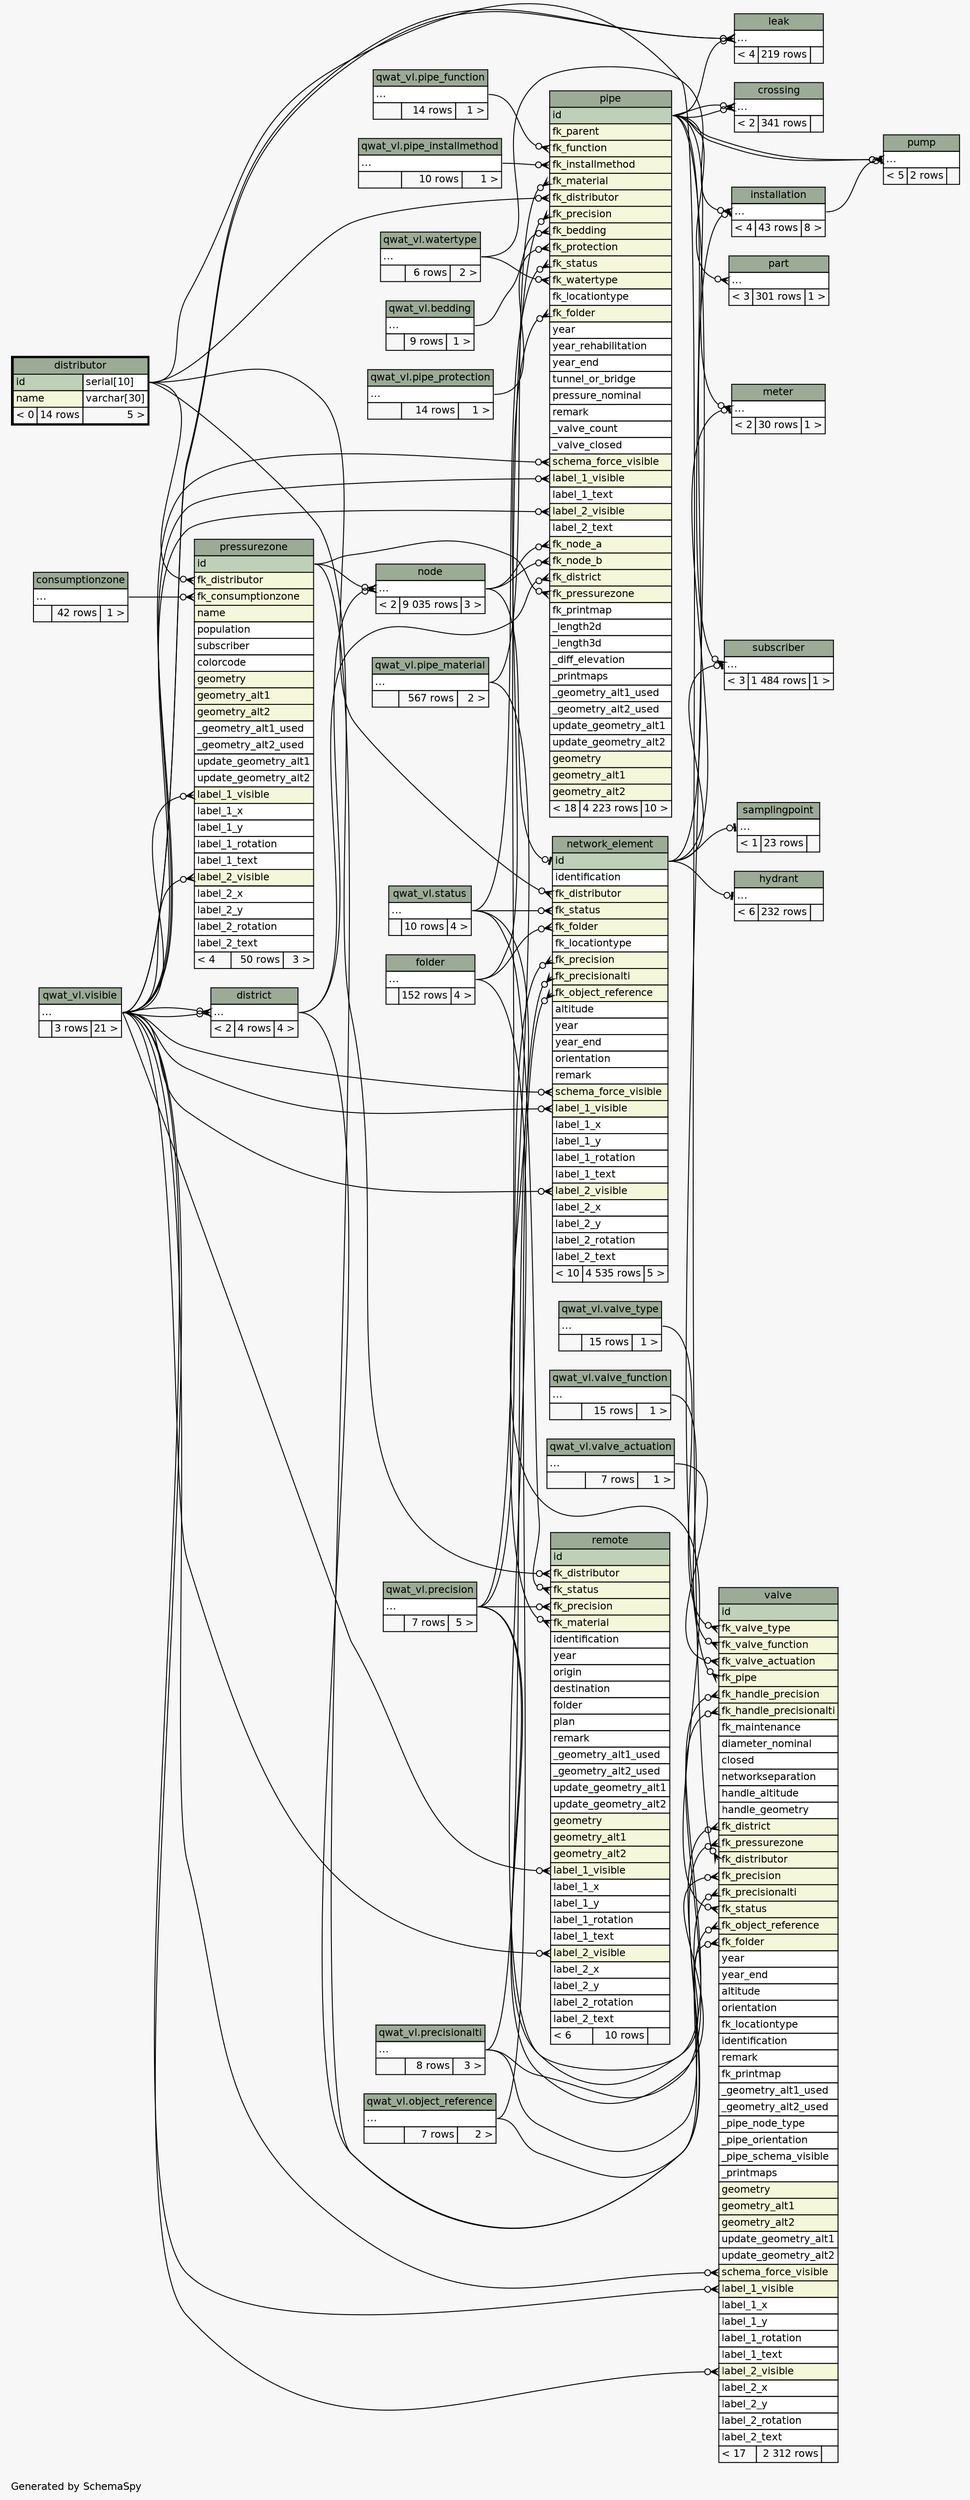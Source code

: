 // dot 2.38.0 on Linux 4.8.0-42-generic
// SchemaSpy rev 590
digraph "twoDegreesRelationshipsDiagram" {
  graph [
    rankdir="RL"
    bgcolor="#f7f7f7"
    label="\nGenerated by SchemaSpy"
    labeljust="l"
    nodesep="0.18"
    ranksep="0.46"
    fontname="Helvetica"
    fontsize="11"
  ];
  node [
    fontname="Helvetica"
    fontsize="11"
    shape="plaintext"
  ];
  edge [
    arrowsize="0.8"
  ];
  "crossing":"elipses":w -> "pipe":"id":e [arrowhead=none dir=back arrowtail=crowodot];
  "crossing":"elipses":w -> "pipe":"id":e [arrowhead=none dir=back arrowtail=crowodot];
  "district":"elipses":w -> "qwat_vl.visible":"elipses":e [arrowhead=none dir=back arrowtail=crowodot];
  "district":"elipses":w -> "qwat_vl.visible":"elipses":e [arrowhead=none dir=back arrowtail=crowodot];
  "hydrant":"elipses":w -> "network_element":"id":e [arrowhead=none dir=back arrowtail=teeodot];
  "installation":"elipses":w -> "qwat_vl.watertype":"elipses":e [arrowhead=none dir=back arrowtail=crowodot];
  "installation":"elipses":w -> "network_element":"id":e [arrowhead=none dir=back arrowtail=teeodot];
  "leak":"elipses":w -> "pipe":"id":e [arrowhead=none dir=back arrowtail=crowodot];
  "leak":"elipses":w -> "qwat_vl.visible":"elipses":e [arrowhead=none dir=back arrowtail=crowodot];
  "leak":"elipses":w -> "qwat_vl.visible":"elipses":e [arrowhead=none dir=back arrowtail=crowodot];
  "meter":"elipses":w -> "pipe":"id":e [arrowhead=none dir=back arrowtail=crowodot];
  "meter":"elipses":w -> "network_element":"id":e [arrowhead=none dir=back arrowtail=teeodot];
  "network_element":"fk_distributor":w -> "distributor":"id.type":e [arrowhead=none dir=back arrowtail=crowodot];
  "network_element":"fk_folder":w -> "folder":"elipses":e [arrowhead=none dir=back arrowtail=crowodot];
  "network_element":"fk_object_reference":w -> "qwat_vl.object_reference":"elipses":e [arrowhead=none dir=back arrowtail=crowodot];
  "network_element":"fk_precision":w -> "qwat_vl.precision":"elipses":e [arrowhead=none dir=back arrowtail=crowodot];
  "network_element":"fk_precisionalti":w -> "qwat_vl.precisionalti":"elipses":e [arrowhead=none dir=back arrowtail=crowodot];
  "network_element":"fk_status":w -> "qwat_vl.status":"elipses":e [arrowhead=none dir=back arrowtail=crowodot];
  "network_element":"id":w -> "node":"elipses":e [arrowhead=none dir=back arrowtail=teeodot];
  "network_element":"label_1_visible":w -> "qwat_vl.visible":"elipses":e [arrowhead=none dir=back arrowtail=crowodot];
  "network_element":"label_2_visible":w -> "qwat_vl.visible":"elipses":e [arrowhead=none dir=back arrowtail=crowodot];
  "network_element":"schema_force_visible":w -> "qwat_vl.visible":"elipses":e [arrowhead=none dir=back arrowtail=crowodot];
  "node":"elipses":w -> "district":"elipses":e [arrowhead=none dir=back arrowtail=crowodot];
  "node":"elipses":w -> "pressurezone":"id":e [arrowhead=none dir=back arrowtail=crowodot];
  "part":"elipses":w -> "pipe":"id":e [arrowhead=none dir=back arrowtail=crowodot];
  "pipe":"fk_bedding":w -> "qwat_vl.bedding":"elipses":e [arrowhead=none dir=back arrowtail=crowodot];
  "pipe":"fk_distributor":w -> "distributor":"id.type":e [arrowhead=none dir=back arrowtail=crowodot];
  "pipe":"fk_district":w -> "district":"elipses":e [arrowhead=none dir=back arrowtail=crowodot];
  "pipe":"fk_folder":w -> "folder":"elipses":e [arrowhead=none dir=back arrowtail=crowodot];
  "pipe":"fk_function":w -> "qwat_vl.pipe_function":"elipses":e [arrowhead=none dir=back arrowtail=crowodot];
  "pipe":"fk_installmethod":w -> "qwat_vl.pipe_installmethod":"elipses":e [arrowhead=none dir=back arrowtail=crowodot];
  "pipe":"fk_material":w -> "qwat_vl.pipe_material":"elipses":e [arrowhead=none dir=back arrowtail=crowodot];
  "pipe":"fk_node_a":w -> "node":"elipses":e [arrowhead=none dir=back arrowtail=crowodot];
  "pipe":"fk_node_b":w -> "node":"elipses":e [arrowhead=none dir=back arrowtail=crowodot];
  "pipe":"fk_precision":w -> "qwat_vl.precision":"elipses":e [arrowhead=none dir=back arrowtail=crowodot];
  "pipe":"fk_pressurezone":w -> "pressurezone":"id":e [arrowhead=none dir=back arrowtail=crowodot];
  "pipe":"fk_protection":w -> "qwat_vl.pipe_protection":"elipses":e [arrowhead=none dir=back arrowtail=crowodot];
  "pipe":"fk_status":w -> "qwat_vl.status":"elipses":e [arrowhead=none dir=back arrowtail=crowodot];
  "pipe":"fk_watertype":w -> "qwat_vl.watertype":"elipses":e [arrowhead=none dir=back arrowtail=crowodot];
  "pipe":"label_1_visible":w -> "qwat_vl.visible":"elipses":e [arrowhead=none dir=back arrowtail=crowodot];
  "pipe":"label_2_visible":w -> "qwat_vl.visible":"elipses":e [arrowhead=none dir=back arrowtail=crowodot];
  "pipe":"schema_force_visible":w -> "qwat_vl.visible":"elipses":e [arrowhead=none dir=back arrowtail=crowodot];
  "pressurezone":"fk_consumptionzone":w -> "consumptionzone":"elipses":e [arrowhead=none dir=back arrowtail=crowodot];
  "pressurezone":"fk_distributor":w -> "distributor":"id.type":e [arrowhead=none dir=back arrowtail=crowodot];
  "pressurezone":"label_1_visible":w -> "qwat_vl.visible":"elipses":e [arrowhead=none dir=back arrowtail=crowodot];
  "pressurezone":"label_2_visible":w -> "qwat_vl.visible":"elipses":e [arrowhead=none dir=back arrowtail=crowodot];
  "pump":"elipses":w -> "pipe":"id":e [arrowhead=none dir=back arrowtail=crowodot];
  "pump":"elipses":w -> "pipe":"id":e [arrowhead=none dir=back arrowtail=crowodot];
  "pump":"elipses":w -> "installation":"elipses":e [arrowhead=none dir=back arrowtail=teeodot];
  "remote":"fk_distributor":w -> "distributor":"id.type":e [arrowhead=none dir=back arrowtail=crowodot];
  "remote":"fk_material":w -> "qwat_vl.pipe_material":"elipses":e [arrowhead=none dir=back arrowtail=crowodot];
  "remote":"fk_precision":w -> "qwat_vl.precision":"elipses":e [arrowhead=none dir=back arrowtail=crowodot];
  "remote":"fk_status":w -> "qwat_vl.status":"elipses":e [arrowhead=none dir=back arrowtail=crowodot];
  "remote":"label_1_visible":w -> "qwat_vl.visible":"elipses":e [arrowhead=none dir=back arrowtail=crowodot];
  "remote":"label_2_visible":w -> "qwat_vl.visible":"elipses":e [arrowhead=none dir=back arrowtail=crowodot];
  "samplingpoint":"elipses":w -> "network_element":"id":e [arrowhead=none dir=back arrowtail=teeodot];
  "subscriber":"elipses":w -> "pipe":"id":e [arrowhead=none dir=back arrowtail=crowodot];
  "subscriber":"elipses":w -> "network_element":"id":e [arrowhead=none dir=back arrowtail=teeodot];
  "valve":"fk_distributor":w -> "distributor":"id.type":e [arrowhead=none dir=back arrowtail=crowodot];
  "valve":"fk_district":w -> "district":"elipses":e [arrowhead=none dir=back arrowtail=crowodot];
  "valve":"fk_folder":w -> "folder":"elipses":e [arrowhead=none dir=back arrowtail=crowodot];
  "valve":"fk_handle_precision":w -> "qwat_vl.precision":"elipses":e [arrowhead=none dir=back arrowtail=crowodot];
  "valve":"fk_handle_precisionalti":w -> "qwat_vl.precisionalti":"elipses":e [arrowhead=none dir=back arrowtail=crowodot];
  "valve":"fk_object_reference":w -> "qwat_vl.object_reference":"elipses":e [arrowhead=none dir=back arrowtail=crowodot];
  "valve":"fk_pipe":w -> "pipe":"id":e [arrowhead=none dir=back arrowtail=crowodot];
  "valve":"fk_precision":w -> "qwat_vl.precision":"elipses":e [arrowhead=none dir=back arrowtail=crowodot];
  "valve":"fk_precisionalti":w -> "qwat_vl.precisionalti":"elipses":e [arrowhead=none dir=back arrowtail=crowodot];
  "valve":"fk_pressurezone":w -> "pressurezone":"id":e [arrowhead=none dir=back arrowtail=crowodot];
  "valve":"fk_status":w -> "qwat_vl.status":"elipses":e [arrowhead=none dir=back arrowtail=crowodot];
  "valve":"fk_valve_actuation":w -> "qwat_vl.valve_actuation":"elipses":e [arrowhead=none dir=back arrowtail=crowodot];
  "valve":"fk_valve_function":w -> "qwat_vl.valve_function":"elipses":e [arrowhead=none dir=back arrowtail=crowodot];
  "valve":"fk_valve_type":w -> "qwat_vl.valve_type":"elipses":e [arrowhead=none dir=back arrowtail=crowodot];
  "valve":"label_1_visible":w -> "qwat_vl.visible":"elipses":e [arrowhead=none dir=back arrowtail=crowodot];
  "valve":"label_2_visible":w -> "qwat_vl.visible":"elipses":e [arrowhead=none dir=back arrowtail=crowodot];
  "valve":"schema_force_visible":w -> "qwat_vl.visible":"elipses":e [arrowhead=none dir=back arrowtail=crowodot];
  "qwat_vl.bedding" [
    label=<
    <TABLE BORDER="0" CELLBORDER="1" CELLSPACING="0" BGCOLOR="#ffffff">
      <TR><TD COLSPAN="3" BGCOLOR="#9bab96" ALIGN="CENTER">qwat_vl.bedding</TD></TR>
      <TR><TD PORT="elipses" COLSPAN="3" ALIGN="LEFT">...</TD></TR>
      <TR><TD ALIGN="LEFT" BGCOLOR="#f7f7f7">  </TD><TD ALIGN="RIGHT" BGCOLOR="#f7f7f7">9 rows</TD><TD ALIGN="RIGHT" BGCOLOR="#f7f7f7">1 &gt;</TD></TR>
    </TABLE>>
    URL="../../qwat_vl/tables/bedding.html"
    tooltip="qwat_vl.bedding"
  ];
  "consumptionzone" [
    label=<
    <TABLE BORDER="0" CELLBORDER="1" CELLSPACING="0" BGCOLOR="#ffffff">
      <TR><TD COLSPAN="3" BGCOLOR="#9bab96" ALIGN="CENTER">consumptionzone</TD></TR>
      <TR><TD PORT="elipses" COLSPAN="3" ALIGN="LEFT">...</TD></TR>
      <TR><TD ALIGN="LEFT" BGCOLOR="#f7f7f7">  </TD><TD ALIGN="RIGHT" BGCOLOR="#f7f7f7">42 rows</TD><TD ALIGN="RIGHT" BGCOLOR="#f7f7f7">1 &gt;</TD></TR>
    </TABLE>>
    URL="consumptionzone.html"
    tooltip="consumptionzone"
  ];
  "crossing" [
    label=<
    <TABLE BORDER="0" CELLBORDER="1" CELLSPACING="0" BGCOLOR="#ffffff">
      <TR><TD COLSPAN="3" BGCOLOR="#9bab96" ALIGN="CENTER">crossing</TD></TR>
      <TR><TD PORT="elipses" COLSPAN="3" ALIGN="LEFT">...</TD></TR>
      <TR><TD ALIGN="LEFT" BGCOLOR="#f7f7f7">&lt; 2</TD><TD ALIGN="RIGHT" BGCOLOR="#f7f7f7">341 rows</TD><TD ALIGN="RIGHT" BGCOLOR="#f7f7f7">  </TD></TR>
    </TABLE>>
    URL="crossing.html"
    tooltip="crossing"
  ];
  "distributor" [
    label=<
    <TABLE BORDER="2" CELLBORDER="1" CELLSPACING="0" BGCOLOR="#ffffff">
      <TR><TD COLSPAN="3" BGCOLOR="#9bab96" ALIGN="CENTER">distributor</TD></TR>
      <TR><TD PORT="id" COLSPAN="2" BGCOLOR="#bed1b8" ALIGN="LEFT">id</TD><TD PORT="id.type" ALIGN="LEFT">serial[10]</TD></TR>
      <TR><TD PORT="name" COLSPAN="2" BGCOLOR="#f4f7da" ALIGN="LEFT">name</TD><TD PORT="name.type" ALIGN="LEFT">varchar[30]</TD></TR>
      <TR><TD ALIGN="LEFT" BGCOLOR="#f7f7f7">&lt; 0</TD><TD ALIGN="RIGHT" BGCOLOR="#f7f7f7">14 rows</TD><TD ALIGN="RIGHT" BGCOLOR="#f7f7f7">5 &gt;</TD></TR>
    </TABLE>>
    URL="distributor.html"
    tooltip="distributor"
  ];
  "district" [
    label=<
    <TABLE BORDER="0" CELLBORDER="1" CELLSPACING="0" BGCOLOR="#ffffff">
      <TR><TD COLSPAN="3" BGCOLOR="#9bab96" ALIGN="CENTER">district</TD></TR>
      <TR><TD PORT="elipses" COLSPAN="3" ALIGN="LEFT">...</TD></TR>
      <TR><TD ALIGN="LEFT" BGCOLOR="#f7f7f7">&lt; 2</TD><TD ALIGN="RIGHT" BGCOLOR="#f7f7f7">4 rows</TD><TD ALIGN="RIGHT" BGCOLOR="#f7f7f7">4 &gt;</TD></TR>
    </TABLE>>
    URL="district.html"
    tooltip="district"
  ];
  "folder" [
    label=<
    <TABLE BORDER="0" CELLBORDER="1" CELLSPACING="0" BGCOLOR="#ffffff">
      <TR><TD COLSPAN="3" BGCOLOR="#9bab96" ALIGN="CENTER">folder</TD></TR>
      <TR><TD PORT="elipses" COLSPAN="3" ALIGN="LEFT">...</TD></TR>
      <TR><TD ALIGN="LEFT" BGCOLOR="#f7f7f7">  </TD><TD ALIGN="RIGHT" BGCOLOR="#f7f7f7">152 rows</TD><TD ALIGN="RIGHT" BGCOLOR="#f7f7f7">4 &gt;</TD></TR>
    </TABLE>>
    URL="folder.html"
    tooltip="folder"
  ];
  "hydrant" [
    label=<
    <TABLE BORDER="0" CELLBORDER="1" CELLSPACING="0" BGCOLOR="#ffffff">
      <TR><TD COLSPAN="3" BGCOLOR="#9bab96" ALIGN="CENTER">hydrant</TD></TR>
      <TR><TD PORT="elipses" COLSPAN="3" ALIGN="LEFT">...</TD></TR>
      <TR><TD ALIGN="LEFT" BGCOLOR="#f7f7f7">&lt; 6</TD><TD ALIGN="RIGHT" BGCOLOR="#f7f7f7">232 rows</TD><TD ALIGN="RIGHT" BGCOLOR="#f7f7f7">  </TD></TR>
    </TABLE>>
    URL="hydrant.html"
    tooltip="hydrant"
  ];
  "installation" [
    label=<
    <TABLE BORDER="0" CELLBORDER="1" CELLSPACING="0" BGCOLOR="#ffffff">
      <TR><TD COLSPAN="3" BGCOLOR="#9bab96" ALIGN="CENTER">installation</TD></TR>
      <TR><TD PORT="elipses" COLSPAN="3" ALIGN="LEFT">...</TD></TR>
      <TR><TD ALIGN="LEFT" BGCOLOR="#f7f7f7">&lt; 4</TD><TD ALIGN="RIGHT" BGCOLOR="#f7f7f7">43 rows</TD><TD ALIGN="RIGHT" BGCOLOR="#f7f7f7">8 &gt;</TD></TR>
    </TABLE>>
    URL="installation.html"
    tooltip="installation"
  ];
  "leak" [
    label=<
    <TABLE BORDER="0" CELLBORDER="1" CELLSPACING="0" BGCOLOR="#ffffff">
      <TR><TD COLSPAN="3" BGCOLOR="#9bab96" ALIGN="CENTER">leak</TD></TR>
      <TR><TD PORT="elipses" COLSPAN="3" ALIGN="LEFT">...</TD></TR>
      <TR><TD ALIGN="LEFT" BGCOLOR="#f7f7f7">&lt; 4</TD><TD ALIGN="RIGHT" BGCOLOR="#f7f7f7">219 rows</TD><TD ALIGN="RIGHT" BGCOLOR="#f7f7f7">  </TD></TR>
    </TABLE>>
    URL="leak.html"
    tooltip="leak"
  ];
  "meter" [
    label=<
    <TABLE BORDER="0" CELLBORDER="1" CELLSPACING="0" BGCOLOR="#ffffff">
      <TR><TD COLSPAN="3" BGCOLOR="#9bab96" ALIGN="CENTER">meter</TD></TR>
      <TR><TD PORT="elipses" COLSPAN="3" ALIGN="LEFT">...</TD></TR>
      <TR><TD ALIGN="LEFT" BGCOLOR="#f7f7f7">&lt; 2</TD><TD ALIGN="RIGHT" BGCOLOR="#f7f7f7">30 rows</TD><TD ALIGN="RIGHT" BGCOLOR="#f7f7f7">1 &gt;</TD></TR>
    </TABLE>>
    URL="meter.html"
    tooltip="meter"
  ];
  "network_element" [
    label=<
    <TABLE BORDER="0" CELLBORDER="1" CELLSPACING="0" BGCOLOR="#ffffff">
      <TR><TD COLSPAN="3" BGCOLOR="#9bab96" ALIGN="CENTER">network_element</TD></TR>
      <TR><TD PORT="id" COLSPAN="3" BGCOLOR="#bed1b8" ALIGN="LEFT">id</TD></TR>
      <TR><TD PORT="identification" COLSPAN="3" ALIGN="LEFT">identification</TD></TR>
      <TR><TD PORT="fk_distributor" COLSPAN="3" BGCOLOR="#f4f7da" ALIGN="LEFT">fk_distributor</TD></TR>
      <TR><TD PORT="fk_status" COLSPAN="3" BGCOLOR="#f4f7da" ALIGN="LEFT">fk_status</TD></TR>
      <TR><TD PORT="fk_folder" COLSPAN="3" BGCOLOR="#f4f7da" ALIGN="LEFT">fk_folder</TD></TR>
      <TR><TD PORT="fk_locationtype" COLSPAN="3" ALIGN="LEFT">fk_locationtype</TD></TR>
      <TR><TD PORT="fk_precision" COLSPAN="3" BGCOLOR="#f4f7da" ALIGN="LEFT">fk_precision</TD></TR>
      <TR><TD PORT="fk_precisionalti" COLSPAN="3" BGCOLOR="#f4f7da" ALIGN="LEFT">fk_precisionalti</TD></TR>
      <TR><TD PORT="fk_object_reference" COLSPAN="3" BGCOLOR="#f4f7da" ALIGN="LEFT">fk_object_reference</TD></TR>
      <TR><TD PORT="altitude" COLSPAN="3" ALIGN="LEFT">altitude</TD></TR>
      <TR><TD PORT="year" COLSPAN="3" ALIGN="LEFT">year</TD></TR>
      <TR><TD PORT="year_end" COLSPAN="3" ALIGN="LEFT">year_end</TD></TR>
      <TR><TD PORT="orientation" COLSPAN="3" ALIGN="LEFT">orientation</TD></TR>
      <TR><TD PORT="remark" COLSPAN="3" ALIGN="LEFT">remark</TD></TR>
      <TR><TD PORT="schema_force_visible" COLSPAN="3" BGCOLOR="#f4f7da" ALIGN="LEFT">schema_force_visible</TD></TR>
      <TR><TD PORT="label_1_visible" COLSPAN="3" BGCOLOR="#f4f7da" ALIGN="LEFT">label_1_visible</TD></TR>
      <TR><TD PORT="label_1_x" COLSPAN="3" ALIGN="LEFT">label_1_x</TD></TR>
      <TR><TD PORT="label_1_y" COLSPAN="3" ALIGN="LEFT">label_1_y</TD></TR>
      <TR><TD PORT="label_1_rotation" COLSPAN="3" ALIGN="LEFT">label_1_rotation</TD></TR>
      <TR><TD PORT="label_1_text" COLSPAN="3" ALIGN="LEFT">label_1_text</TD></TR>
      <TR><TD PORT="label_2_visible" COLSPAN="3" BGCOLOR="#f4f7da" ALIGN="LEFT">label_2_visible</TD></TR>
      <TR><TD PORT="label_2_x" COLSPAN="3" ALIGN="LEFT">label_2_x</TD></TR>
      <TR><TD PORT="label_2_y" COLSPAN="3" ALIGN="LEFT">label_2_y</TD></TR>
      <TR><TD PORT="label_2_rotation" COLSPAN="3" ALIGN="LEFT">label_2_rotation</TD></TR>
      <TR><TD PORT="label_2_text" COLSPAN="3" ALIGN="LEFT">label_2_text</TD></TR>
      <TR><TD ALIGN="LEFT" BGCOLOR="#f7f7f7">&lt; 10</TD><TD ALIGN="RIGHT" BGCOLOR="#f7f7f7">4 535 rows</TD><TD ALIGN="RIGHT" BGCOLOR="#f7f7f7">5 &gt;</TD></TR>
    </TABLE>>
    URL="network_element.html"
    tooltip="network_element"
  ];
  "node" [
    label=<
    <TABLE BORDER="0" CELLBORDER="1" CELLSPACING="0" BGCOLOR="#ffffff">
      <TR><TD COLSPAN="3" BGCOLOR="#9bab96" ALIGN="CENTER">node</TD></TR>
      <TR><TD PORT="elipses" COLSPAN="3" ALIGN="LEFT">...</TD></TR>
      <TR><TD ALIGN="LEFT" BGCOLOR="#f7f7f7">&lt; 2</TD><TD ALIGN="RIGHT" BGCOLOR="#f7f7f7">9 035 rows</TD><TD ALIGN="RIGHT" BGCOLOR="#f7f7f7">3 &gt;</TD></TR>
    </TABLE>>
    URL="node.html"
    tooltip="node"
  ];
  "qwat_vl.object_reference" [
    label=<
    <TABLE BORDER="0" CELLBORDER="1" CELLSPACING="0" BGCOLOR="#ffffff">
      <TR><TD COLSPAN="3" BGCOLOR="#9bab96" ALIGN="CENTER">qwat_vl.object_reference</TD></TR>
      <TR><TD PORT="elipses" COLSPAN="3" ALIGN="LEFT">...</TD></TR>
      <TR><TD ALIGN="LEFT" BGCOLOR="#f7f7f7">  </TD><TD ALIGN="RIGHT" BGCOLOR="#f7f7f7">7 rows</TD><TD ALIGN="RIGHT" BGCOLOR="#f7f7f7">2 &gt;</TD></TR>
    </TABLE>>
    URL="../../qwat_vl/tables/object_reference.html"
    tooltip="qwat_vl.object_reference"
  ];
  "part" [
    label=<
    <TABLE BORDER="0" CELLBORDER="1" CELLSPACING="0" BGCOLOR="#ffffff">
      <TR><TD COLSPAN="3" BGCOLOR="#9bab96" ALIGN="CENTER">part</TD></TR>
      <TR><TD PORT="elipses" COLSPAN="3" ALIGN="LEFT">...</TD></TR>
      <TR><TD ALIGN="LEFT" BGCOLOR="#f7f7f7">&lt; 3</TD><TD ALIGN="RIGHT" BGCOLOR="#f7f7f7">301 rows</TD><TD ALIGN="RIGHT" BGCOLOR="#f7f7f7">1 &gt;</TD></TR>
    </TABLE>>
    URL="part.html"
    tooltip="part"
  ];
  "pipe" [
    label=<
    <TABLE BORDER="0" CELLBORDER="1" CELLSPACING="0" BGCOLOR="#ffffff">
      <TR><TD COLSPAN="3" BGCOLOR="#9bab96" ALIGN="CENTER">pipe</TD></TR>
      <TR><TD PORT="id" COLSPAN="3" BGCOLOR="#bed1b8" ALIGN="LEFT">id</TD></TR>
      <TR><TD PORT="fk_parent" COLSPAN="3" BGCOLOR="#f4f7da" ALIGN="LEFT">fk_parent</TD></TR>
      <TR><TD PORT="fk_function" COLSPAN="3" BGCOLOR="#f4f7da" ALIGN="LEFT">fk_function</TD></TR>
      <TR><TD PORT="fk_installmethod" COLSPAN="3" BGCOLOR="#f4f7da" ALIGN="LEFT">fk_installmethod</TD></TR>
      <TR><TD PORT="fk_material" COLSPAN="3" BGCOLOR="#f4f7da" ALIGN="LEFT">fk_material</TD></TR>
      <TR><TD PORT="fk_distributor" COLSPAN="3" BGCOLOR="#f4f7da" ALIGN="LEFT">fk_distributor</TD></TR>
      <TR><TD PORT="fk_precision" COLSPAN="3" BGCOLOR="#f4f7da" ALIGN="LEFT">fk_precision</TD></TR>
      <TR><TD PORT="fk_bedding" COLSPAN="3" BGCOLOR="#f4f7da" ALIGN="LEFT">fk_bedding</TD></TR>
      <TR><TD PORT="fk_protection" COLSPAN="3" BGCOLOR="#f4f7da" ALIGN="LEFT">fk_protection</TD></TR>
      <TR><TD PORT="fk_status" COLSPAN="3" BGCOLOR="#f4f7da" ALIGN="LEFT">fk_status</TD></TR>
      <TR><TD PORT="fk_watertype" COLSPAN="3" BGCOLOR="#f4f7da" ALIGN="LEFT">fk_watertype</TD></TR>
      <TR><TD PORT="fk_locationtype" COLSPAN="3" ALIGN="LEFT">fk_locationtype</TD></TR>
      <TR><TD PORT="fk_folder" COLSPAN="3" BGCOLOR="#f4f7da" ALIGN="LEFT">fk_folder</TD></TR>
      <TR><TD PORT="year" COLSPAN="3" ALIGN="LEFT">year</TD></TR>
      <TR><TD PORT="year_rehabilitation" COLSPAN="3" ALIGN="LEFT">year_rehabilitation</TD></TR>
      <TR><TD PORT="year_end" COLSPAN="3" ALIGN="LEFT">year_end</TD></TR>
      <TR><TD PORT="tunnel_or_bridge" COLSPAN="3" ALIGN="LEFT">tunnel_or_bridge</TD></TR>
      <TR><TD PORT="pressure_nominal" COLSPAN="3" ALIGN="LEFT">pressure_nominal</TD></TR>
      <TR><TD PORT="remark" COLSPAN="3" ALIGN="LEFT">remark</TD></TR>
      <TR><TD PORT="_valve_count" COLSPAN="3" ALIGN="LEFT">_valve_count</TD></TR>
      <TR><TD PORT="_valve_closed" COLSPAN="3" ALIGN="LEFT">_valve_closed</TD></TR>
      <TR><TD PORT="schema_force_visible" COLSPAN="3" BGCOLOR="#f4f7da" ALIGN="LEFT">schema_force_visible</TD></TR>
      <TR><TD PORT="label_1_visible" COLSPAN="3" BGCOLOR="#f4f7da" ALIGN="LEFT">label_1_visible</TD></TR>
      <TR><TD PORT="label_1_text" COLSPAN="3" ALIGN="LEFT">label_1_text</TD></TR>
      <TR><TD PORT="label_2_visible" COLSPAN="3" BGCOLOR="#f4f7da" ALIGN="LEFT">label_2_visible</TD></TR>
      <TR><TD PORT="label_2_text" COLSPAN="3" ALIGN="LEFT">label_2_text</TD></TR>
      <TR><TD PORT="fk_node_a" COLSPAN="3" BGCOLOR="#f4f7da" ALIGN="LEFT">fk_node_a</TD></TR>
      <TR><TD PORT="fk_node_b" COLSPAN="3" BGCOLOR="#f4f7da" ALIGN="LEFT">fk_node_b</TD></TR>
      <TR><TD PORT="fk_district" COLSPAN="3" BGCOLOR="#f4f7da" ALIGN="LEFT">fk_district</TD></TR>
      <TR><TD PORT="fk_pressurezone" COLSPAN="3" BGCOLOR="#f4f7da" ALIGN="LEFT">fk_pressurezone</TD></TR>
      <TR><TD PORT="fk_printmap" COLSPAN="3" ALIGN="LEFT">fk_printmap</TD></TR>
      <TR><TD PORT="_length2d" COLSPAN="3" ALIGN="LEFT">_length2d</TD></TR>
      <TR><TD PORT="_length3d" COLSPAN="3" ALIGN="LEFT">_length3d</TD></TR>
      <TR><TD PORT="_diff_elevation" COLSPAN="3" ALIGN="LEFT">_diff_elevation</TD></TR>
      <TR><TD PORT="_printmaps" COLSPAN="3" ALIGN="LEFT">_printmaps</TD></TR>
      <TR><TD PORT="_geometry_alt1_used" COLSPAN="3" ALIGN="LEFT">_geometry_alt1_used</TD></TR>
      <TR><TD PORT="_geometry_alt2_used" COLSPAN="3" ALIGN="LEFT">_geometry_alt2_used</TD></TR>
      <TR><TD PORT="update_geometry_alt1" COLSPAN="3" ALIGN="LEFT">update_geometry_alt1</TD></TR>
      <TR><TD PORT="update_geometry_alt2" COLSPAN="3" ALIGN="LEFT">update_geometry_alt2</TD></TR>
      <TR><TD PORT="geometry" COLSPAN="3" BGCOLOR="#f4f7da" ALIGN="LEFT">geometry</TD></TR>
      <TR><TD PORT="geometry_alt1" COLSPAN="3" BGCOLOR="#f4f7da" ALIGN="LEFT">geometry_alt1</TD></TR>
      <TR><TD PORT="geometry_alt2" COLSPAN="3" BGCOLOR="#f4f7da" ALIGN="LEFT">geometry_alt2</TD></TR>
      <TR><TD ALIGN="LEFT" BGCOLOR="#f7f7f7">&lt; 18</TD><TD ALIGN="RIGHT" BGCOLOR="#f7f7f7">4 223 rows</TD><TD ALIGN="RIGHT" BGCOLOR="#f7f7f7">10 &gt;</TD></TR>
    </TABLE>>
    URL="pipe.html"
    tooltip="pipe"
  ];
  "qwat_vl.pipe_function" [
    label=<
    <TABLE BORDER="0" CELLBORDER="1" CELLSPACING="0" BGCOLOR="#ffffff">
      <TR><TD COLSPAN="3" BGCOLOR="#9bab96" ALIGN="CENTER">qwat_vl.pipe_function</TD></TR>
      <TR><TD PORT="elipses" COLSPAN="3" ALIGN="LEFT">...</TD></TR>
      <TR><TD ALIGN="LEFT" BGCOLOR="#f7f7f7">  </TD><TD ALIGN="RIGHT" BGCOLOR="#f7f7f7">14 rows</TD><TD ALIGN="RIGHT" BGCOLOR="#f7f7f7">1 &gt;</TD></TR>
    </TABLE>>
    URL="../../qwat_vl/tables/pipe_function.html"
    tooltip="qwat_vl.pipe_function"
  ];
  "qwat_vl.pipe_installmethod" [
    label=<
    <TABLE BORDER="0" CELLBORDER="1" CELLSPACING="0" BGCOLOR="#ffffff">
      <TR><TD COLSPAN="3" BGCOLOR="#9bab96" ALIGN="CENTER">qwat_vl.pipe_installmethod</TD></TR>
      <TR><TD PORT="elipses" COLSPAN="3" ALIGN="LEFT">...</TD></TR>
      <TR><TD ALIGN="LEFT" BGCOLOR="#f7f7f7">  </TD><TD ALIGN="RIGHT" BGCOLOR="#f7f7f7">10 rows</TD><TD ALIGN="RIGHT" BGCOLOR="#f7f7f7">1 &gt;</TD></TR>
    </TABLE>>
    URL="../../qwat_vl/tables/pipe_installmethod.html"
    tooltip="qwat_vl.pipe_installmethod"
  ];
  "qwat_vl.pipe_material" [
    label=<
    <TABLE BORDER="0" CELLBORDER="1" CELLSPACING="0" BGCOLOR="#ffffff">
      <TR><TD COLSPAN="3" BGCOLOR="#9bab96" ALIGN="CENTER">qwat_vl.pipe_material</TD></TR>
      <TR><TD PORT="elipses" COLSPAN="3" ALIGN="LEFT">...</TD></TR>
      <TR><TD ALIGN="LEFT" BGCOLOR="#f7f7f7">  </TD><TD ALIGN="RIGHT" BGCOLOR="#f7f7f7">567 rows</TD><TD ALIGN="RIGHT" BGCOLOR="#f7f7f7">2 &gt;</TD></TR>
    </TABLE>>
    URL="../../qwat_vl/tables/pipe_material.html"
    tooltip="qwat_vl.pipe_material"
  ];
  "qwat_vl.pipe_protection" [
    label=<
    <TABLE BORDER="0" CELLBORDER="1" CELLSPACING="0" BGCOLOR="#ffffff">
      <TR><TD COLSPAN="3" BGCOLOR="#9bab96" ALIGN="CENTER">qwat_vl.pipe_protection</TD></TR>
      <TR><TD PORT="elipses" COLSPAN="3" ALIGN="LEFT">...</TD></TR>
      <TR><TD ALIGN="LEFT" BGCOLOR="#f7f7f7">  </TD><TD ALIGN="RIGHT" BGCOLOR="#f7f7f7">14 rows</TD><TD ALIGN="RIGHT" BGCOLOR="#f7f7f7">1 &gt;</TD></TR>
    </TABLE>>
    URL="../../qwat_vl/tables/pipe_protection.html"
    tooltip="qwat_vl.pipe_protection"
  ];
  "qwat_vl.precision" [
    label=<
    <TABLE BORDER="0" CELLBORDER="1" CELLSPACING="0" BGCOLOR="#ffffff">
      <TR><TD COLSPAN="3" BGCOLOR="#9bab96" ALIGN="CENTER">qwat_vl.precision</TD></TR>
      <TR><TD PORT="elipses" COLSPAN="3" ALIGN="LEFT">...</TD></TR>
      <TR><TD ALIGN="LEFT" BGCOLOR="#f7f7f7">  </TD><TD ALIGN="RIGHT" BGCOLOR="#f7f7f7">7 rows</TD><TD ALIGN="RIGHT" BGCOLOR="#f7f7f7">5 &gt;</TD></TR>
    </TABLE>>
    URL="../../qwat_vl/tables/precision.html"
    tooltip="qwat_vl.precision"
  ];
  "qwat_vl.precisionalti" [
    label=<
    <TABLE BORDER="0" CELLBORDER="1" CELLSPACING="0" BGCOLOR="#ffffff">
      <TR><TD COLSPAN="3" BGCOLOR="#9bab96" ALIGN="CENTER">qwat_vl.precisionalti</TD></TR>
      <TR><TD PORT="elipses" COLSPAN="3" ALIGN="LEFT">...</TD></TR>
      <TR><TD ALIGN="LEFT" BGCOLOR="#f7f7f7">  </TD><TD ALIGN="RIGHT" BGCOLOR="#f7f7f7">8 rows</TD><TD ALIGN="RIGHT" BGCOLOR="#f7f7f7">3 &gt;</TD></TR>
    </TABLE>>
    URL="../../qwat_vl/tables/precisionalti.html"
    tooltip="qwat_vl.precisionalti"
  ];
  "pressurezone" [
    label=<
    <TABLE BORDER="0" CELLBORDER="1" CELLSPACING="0" BGCOLOR="#ffffff">
      <TR><TD COLSPAN="3" BGCOLOR="#9bab96" ALIGN="CENTER">pressurezone</TD></TR>
      <TR><TD PORT="id" COLSPAN="3" BGCOLOR="#bed1b8" ALIGN="LEFT">id</TD></TR>
      <TR><TD PORT="fk_distributor" COLSPAN="3" BGCOLOR="#f4f7da" ALIGN="LEFT">fk_distributor</TD></TR>
      <TR><TD PORT="fk_consumptionzone" COLSPAN="3" BGCOLOR="#f4f7da" ALIGN="LEFT">fk_consumptionzone</TD></TR>
      <TR><TD PORT="name" COLSPAN="3" BGCOLOR="#f4f7da" ALIGN="LEFT">name</TD></TR>
      <TR><TD PORT="population" COLSPAN="3" ALIGN="LEFT">population</TD></TR>
      <TR><TD PORT="subscriber" COLSPAN="3" ALIGN="LEFT">subscriber</TD></TR>
      <TR><TD PORT="colorcode" COLSPAN="3" ALIGN="LEFT">colorcode</TD></TR>
      <TR><TD PORT="geometry" COLSPAN="3" BGCOLOR="#f4f7da" ALIGN="LEFT">geometry</TD></TR>
      <TR><TD PORT="geometry_alt1" COLSPAN="3" BGCOLOR="#f4f7da" ALIGN="LEFT">geometry_alt1</TD></TR>
      <TR><TD PORT="geometry_alt2" COLSPAN="3" BGCOLOR="#f4f7da" ALIGN="LEFT">geometry_alt2</TD></TR>
      <TR><TD PORT="_geometry_alt1_used" COLSPAN="3" ALIGN="LEFT">_geometry_alt1_used</TD></TR>
      <TR><TD PORT="_geometry_alt2_used" COLSPAN="3" ALIGN="LEFT">_geometry_alt2_used</TD></TR>
      <TR><TD PORT="update_geometry_alt1" COLSPAN="3" ALIGN="LEFT">update_geometry_alt1</TD></TR>
      <TR><TD PORT="update_geometry_alt2" COLSPAN="3" ALIGN="LEFT">update_geometry_alt2</TD></TR>
      <TR><TD PORT="label_1_visible" COLSPAN="3" BGCOLOR="#f4f7da" ALIGN="LEFT">label_1_visible</TD></TR>
      <TR><TD PORT="label_1_x" COLSPAN="3" ALIGN="LEFT">label_1_x</TD></TR>
      <TR><TD PORT="label_1_y" COLSPAN="3" ALIGN="LEFT">label_1_y</TD></TR>
      <TR><TD PORT="label_1_rotation" COLSPAN="3" ALIGN="LEFT">label_1_rotation</TD></TR>
      <TR><TD PORT="label_1_text" COLSPAN="3" ALIGN="LEFT">label_1_text</TD></TR>
      <TR><TD PORT="label_2_visible" COLSPAN="3" BGCOLOR="#f4f7da" ALIGN="LEFT">label_2_visible</TD></TR>
      <TR><TD PORT="label_2_x" COLSPAN="3" ALIGN="LEFT">label_2_x</TD></TR>
      <TR><TD PORT="label_2_y" COLSPAN="3" ALIGN="LEFT">label_2_y</TD></TR>
      <TR><TD PORT="label_2_rotation" COLSPAN="3" ALIGN="LEFT">label_2_rotation</TD></TR>
      <TR><TD PORT="label_2_text" COLSPAN="3" ALIGN="LEFT">label_2_text</TD></TR>
      <TR><TD ALIGN="LEFT" BGCOLOR="#f7f7f7">&lt; 4</TD><TD ALIGN="RIGHT" BGCOLOR="#f7f7f7">50 rows</TD><TD ALIGN="RIGHT" BGCOLOR="#f7f7f7">3 &gt;</TD></TR>
    </TABLE>>
    URL="pressurezone.html"
    tooltip="pressurezone"
  ];
  "pump" [
    label=<
    <TABLE BORDER="0" CELLBORDER="1" CELLSPACING="0" BGCOLOR="#ffffff">
      <TR><TD COLSPAN="3" BGCOLOR="#9bab96" ALIGN="CENTER">pump</TD></TR>
      <TR><TD PORT="elipses" COLSPAN="3" ALIGN="LEFT">...</TD></TR>
      <TR><TD ALIGN="LEFT" BGCOLOR="#f7f7f7">&lt; 5</TD><TD ALIGN="RIGHT" BGCOLOR="#f7f7f7">2 rows</TD><TD ALIGN="RIGHT" BGCOLOR="#f7f7f7">  </TD></TR>
    </TABLE>>
    URL="pump.html"
    tooltip="pump"
  ];
  "remote" [
    label=<
    <TABLE BORDER="0" CELLBORDER="1" CELLSPACING="0" BGCOLOR="#ffffff">
      <TR><TD COLSPAN="3" BGCOLOR="#9bab96" ALIGN="CENTER">remote</TD></TR>
      <TR><TD PORT="id" COLSPAN="3" BGCOLOR="#bed1b8" ALIGN="LEFT">id</TD></TR>
      <TR><TD PORT="fk_distributor" COLSPAN="3" BGCOLOR="#f4f7da" ALIGN="LEFT">fk_distributor</TD></TR>
      <TR><TD PORT="fk_status" COLSPAN="3" BGCOLOR="#f4f7da" ALIGN="LEFT">fk_status</TD></TR>
      <TR><TD PORT="fk_precision" COLSPAN="3" BGCOLOR="#f4f7da" ALIGN="LEFT">fk_precision</TD></TR>
      <TR><TD PORT="fk_material" COLSPAN="3" BGCOLOR="#f4f7da" ALIGN="LEFT">fk_material</TD></TR>
      <TR><TD PORT="identification" COLSPAN="3" ALIGN="LEFT">identification</TD></TR>
      <TR><TD PORT="year" COLSPAN="3" ALIGN="LEFT">year</TD></TR>
      <TR><TD PORT="origin" COLSPAN="3" ALIGN="LEFT">origin</TD></TR>
      <TR><TD PORT="destination" COLSPAN="3" ALIGN="LEFT">destination</TD></TR>
      <TR><TD PORT="folder" COLSPAN="3" ALIGN="LEFT">folder</TD></TR>
      <TR><TD PORT="plan" COLSPAN="3" ALIGN="LEFT">plan</TD></TR>
      <TR><TD PORT="remark" COLSPAN="3" ALIGN="LEFT">remark</TD></TR>
      <TR><TD PORT="_geometry_alt1_used" COLSPAN="3" ALIGN="LEFT">_geometry_alt1_used</TD></TR>
      <TR><TD PORT="_geometry_alt2_used" COLSPAN="3" ALIGN="LEFT">_geometry_alt2_used</TD></TR>
      <TR><TD PORT="update_geometry_alt1" COLSPAN="3" ALIGN="LEFT">update_geometry_alt1</TD></TR>
      <TR><TD PORT="update_geometry_alt2" COLSPAN="3" ALIGN="LEFT">update_geometry_alt2</TD></TR>
      <TR><TD PORT="geometry" COLSPAN="3" BGCOLOR="#f4f7da" ALIGN="LEFT">geometry</TD></TR>
      <TR><TD PORT="geometry_alt1" COLSPAN="3" BGCOLOR="#f4f7da" ALIGN="LEFT">geometry_alt1</TD></TR>
      <TR><TD PORT="geometry_alt2" COLSPAN="3" BGCOLOR="#f4f7da" ALIGN="LEFT">geometry_alt2</TD></TR>
      <TR><TD PORT="label_1_visible" COLSPAN="3" BGCOLOR="#f4f7da" ALIGN="LEFT">label_1_visible</TD></TR>
      <TR><TD PORT="label_1_x" COLSPAN="3" ALIGN="LEFT">label_1_x</TD></TR>
      <TR><TD PORT="label_1_y" COLSPAN="3" ALIGN="LEFT">label_1_y</TD></TR>
      <TR><TD PORT="label_1_rotation" COLSPAN="3" ALIGN="LEFT">label_1_rotation</TD></TR>
      <TR><TD PORT="label_1_text" COLSPAN="3" ALIGN="LEFT">label_1_text</TD></TR>
      <TR><TD PORT="label_2_visible" COLSPAN="3" BGCOLOR="#f4f7da" ALIGN="LEFT">label_2_visible</TD></TR>
      <TR><TD PORT="label_2_x" COLSPAN="3" ALIGN="LEFT">label_2_x</TD></TR>
      <TR><TD PORT="label_2_y" COLSPAN="3" ALIGN="LEFT">label_2_y</TD></TR>
      <TR><TD PORT="label_2_rotation" COLSPAN="3" ALIGN="LEFT">label_2_rotation</TD></TR>
      <TR><TD PORT="label_2_text" COLSPAN="3" ALIGN="LEFT">label_2_text</TD></TR>
      <TR><TD ALIGN="LEFT" BGCOLOR="#f7f7f7">&lt; 6</TD><TD ALIGN="RIGHT" BGCOLOR="#f7f7f7">10 rows</TD><TD ALIGN="RIGHT" BGCOLOR="#f7f7f7">  </TD></TR>
    </TABLE>>
    URL="remote.html"
    tooltip="remote"
  ];
  "samplingpoint" [
    label=<
    <TABLE BORDER="0" CELLBORDER="1" CELLSPACING="0" BGCOLOR="#ffffff">
      <TR><TD COLSPAN="3" BGCOLOR="#9bab96" ALIGN="CENTER">samplingpoint</TD></TR>
      <TR><TD PORT="elipses" COLSPAN="3" ALIGN="LEFT">...</TD></TR>
      <TR><TD ALIGN="LEFT" BGCOLOR="#f7f7f7">&lt; 1</TD><TD ALIGN="RIGHT" BGCOLOR="#f7f7f7">23 rows</TD><TD ALIGN="RIGHT" BGCOLOR="#f7f7f7">  </TD></TR>
    </TABLE>>
    URL="samplingpoint.html"
    tooltip="samplingpoint"
  ];
  "qwat_vl.status" [
    label=<
    <TABLE BORDER="0" CELLBORDER="1" CELLSPACING="0" BGCOLOR="#ffffff">
      <TR><TD COLSPAN="3" BGCOLOR="#9bab96" ALIGN="CENTER">qwat_vl.status</TD></TR>
      <TR><TD PORT="elipses" COLSPAN="3" ALIGN="LEFT">...</TD></TR>
      <TR><TD ALIGN="LEFT" BGCOLOR="#f7f7f7">  </TD><TD ALIGN="RIGHT" BGCOLOR="#f7f7f7">10 rows</TD><TD ALIGN="RIGHT" BGCOLOR="#f7f7f7">4 &gt;</TD></TR>
    </TABLE>>
    URL="../../qwat_vl/tables/status.html"
    tooltip="qwat_vl.status"
  ];
  "subscriber" [
    label=<
    <TABLE BORDER="0" CELLBORDER="1" CELLSPACING="0" BGCOLOR="#ffffff">
      <TR><TD COLSPAN="3" BGCOLOR="#9bab96" ALIGN="CENTER">subscriber</TD></TR>
      <TR><TD PORT="elipses" COLSPAN="3" ALIGN="LEFT">...</TD></TR>
      <TR><TD ALIGN="LEFT" BGCOLOR="#f7f7f7">&lt; 3</TD><TD ALIGN="RIGHT" BGCOLOR="#f7f7f7">1 484 rows</TD><TD ALIGN="RIGHT" BGCOLOR="#f7f7f7">1 &gt;</TD></TR>
    </TABLE>>
    URL="subscriber.html"
    tooltip="subscriber"
  ];
  "valve" [
    label=<
    <TABLE BORDER="0" CELLBORDER="1" CELLSPACING="0" BGCOLOR="#ffffff">
      <TR><TD COLSPAN="3" BGCOLOR="#9bab96" ALIGN="CENTER">valve</TD></TR>
      <TR><TD PORT="id" COLSPAN="3" BGCOLOR="#bed1b8" ALIGN="LEFT">id</TD></TR>
      <TR><TD PORT="fk_valve_type" COLSPAN="3" BGCOLOR="#f4f7da" ALIGN="LEFT">fk_valve_type</TD></TR>
      <TR><TD PORT="fk_valve_function" COLSPAN="3" BGCOLOR="#f4f7da" ALIGN="LEFT">fk_valve_function</TD></TR>
      <TR><TD PORT="fk_valve_actuation" COLSPAN="3" BGCOLOR="#f4f7da" ALIGN="LEFT">fk_valve_actuation</TD></TR>
      <TR><TD PORT="fk_pipe" COLSPAN="3" BGCOLOR="#f4f7da" ALIGN="LEFT">fk_pipe</TD></TR>
      <TR><TD PORT="fk_handle_precision" COLSPAN="3" BGCOLOR="#f4f7da" ALIGN="LEFT">fk_handle_precision</TD></TR>
      <TR><TD PORT="fk_handle_precisionalti" COLSPAN="3" BGCOLOR="#f4f7da" ALIGN="LEFT">fk_handle_precisionalti</TD></TR>
      <TR><TD PORT="fk_maintenance" COLSPAN="3" ALIGN="LEFT">fk_maintenance</TD></TR>
      <TR><TD PORT="diameter_nominal" COLSPAN="3" ALIGN="LEFT">diameter_nominal</TD></TR>
      <TR><TD PORT="closed" COLSPAN="3" ALIGN="LEFT">closed</TD></TR>
      <TR><TD PORT="networkseparation" COLSPAN="3" ALIGN="LEFT">networkseparation</TD></TR>
      <TR><TD PORT="handle_altitude" COLSPAN="3" ALIGN="LEFT">handle_altitude</TD></TR>
      <TR><TD PORT="handle_geometry" COLSPAN="3" ALIGN="LEFT">handle_geometry</TD></TR>
      <TR><TD PORT="fk_district" COLSPAN="3" BGCOLOR="#f4f7da" ALIGN="LEFT">fk_district</TD></TR>
      <TR><TD PORT="fk_pressurezone" COLSPAN="3" BGCOLOR="#f4f7da" ALIGN="LEFT">fk_pressurezone</TD></TR>
      <TR><TD PORT="fk_distributor" COLSPAN="3" BGCOLOR="#f4f7da" ALIGN="LEFT">fk_distributor</TD></TR>
      <TR><TD PORT="fk_precision" COLSPAN="3" BGCOLOR="#f4f7da" ALIGN="LEFT">fk_precision</TD></TR>
      <TR><TD PORT="fk_precisionalti" COLSPAN="3" BGCOLOR="#f4f7da" ALIGN="LEFT">fk_precisionalti</TD></TR>
      <TR><TD PORT="fk_status" COLSPAN="3" BGCOLOR="#f4f7da" ALIGN="LEFT">fk_status</TD></TR>
      <TR><TD PORT="fk_object_reference" COLSPAN="3" BGCOLOR="#f4f7da" ALIGN="LEFT">fk_object_reference</TD></TR>
      <TR><TD PORT="fk_folder" COLSPAN="3" BGCOLOR="#f4f7da" ALIGN="LEFT">fk_folder</TD></TR>
      <TR><TD PORT="year" COLSPAN="3" ALIGN="LEFT">year</TD></TR>
      <TR><TD PORT="year_end" COLSPAN="3" ALIGN="LEFT">year_end</TD></TR>
      <TR><TD PORT="altitude" COLSPAN="3" ALIGN="LEFT">altitude</TD></TR>
      <TR><TD PORT="orientation" COLSPAN="3" ALIGN="LEFT">orientation</TD></TR>
      <TR><TD PORT="fk_locationtype" COLSPAN="3" ALIGN="LEFT">fk_locationtype</TD></TR>
      <TR><TD PORT="identification" COLSPAN="3" ALIGN="LEFT">identification</TD></TR>
      <TR><TD PORT="remark" COLSPAN="3" ALIGN="LEFT">remark</TD></TR>
      <TR><TD PORT="fk_printmap" COLSPAN="3" ALIGN="LEFT">fk_printmap</TD></TR>
      <TR><TD PORT="_geometry_alt1_used" COLSPAN="3" ALIGN="LEFT">_geometry_alt1_used</TD></TR>
      <TR><TD PORT="_geometry_alt2_used" COLSPAN="3" ALIGN="LEFT">_geometry_alt2_used</TD></TR>
      <TR><TD PORT="_pipe_node_type" COLSPAN="3" ALIGN="LEFT">_pipe_node_type</TD></TR>
      <TR><TD PORT="_pipe_orientation" COLSPAN="3" ALIGN="LEFT">_pipe_orientation</TD></TR>
      <TR><TD PORT="_pipe_schema_visible" COLSPAN="3" ALIGN="LEFT">_pipe_schema_visible</TD></TR>
      <TR><TD PORT="_printmaps" COLSPAN="3" ALIGN="LEFT">_printmaps</TD></TR>
      <TR><TD PORT="geometry" COLSPAN="3" BGCOLOR="#f4f7da" ALIGN="LEFT">geometry</TD></TR>
      <TR><TD PORT="geometry_alt1" COLSPAN="3" BGCOLOR="#f4f7da" ALIGN="LEFT">geometry_alt1</TD></TR>
      <TR><TD PORT="geometry_alt2" COLSPAN="3" BGCOLOR="#f4f7da" ALIGN="LEFT">geometry_alt2</TD></TR>
      <TR><TD PORT="update_geometry_alt1" COLSPAN="3" ALIGN="LEFT">update_geometry_alt1</TD></TR>
      <TR><TD PORT="update_geometry_alt2" COLSPAN="3" ALIGN="LEFT">update_geometry_alt2</TD></TR>
      <TR><TD PORT="schema_force_visible" COLSPAN="3" BGCOLOR="#f4f7da" ALIGN="LEFT">schema_force_visible</TD></TR>
      <TR><TD PORT="label_1_visible" COLSPAN="3" BGCOLOR="#f4f7da" ALIGN="LEFT">label_1_visible</TD></TR>
      <TR><TD PORT="label_1_x" COLSPAN="3" ALIGN="LEFT">label_1_x</TD></TR>
      <TR><TD PORT="label_1_y" COLSPAN="3" ALIGN="LEFT">label_1_y</TD></TR>
      <TR><TD PORT="label_1_rotation" COLSPAN="3" ALIGN="LEFT">label_1_rotation</TD></TR>
      <TR><TD PORT="label_1_text" COLSPAN="3" ALIGN="LEFT">label_1_text</TD></TR>
      <TR><TD PORT="label_2_visible" COLSPAN="3" BGCOLOR="#f4f7da" ALIGN="LEFT">label_2_visible</TD></TR>
      <TR><TD PORT="label_2_x" COLSPAN="3" ALIGN="LEFT">label_2_x</TD></TR>
      <TR><TD PORT="label_2_y" COLSPAN="3" ALIGN="LEFT">label_2_y</TD></TR>
      <TR><TD PORT="label_2_rotation" COLSPAN="3" ALIGN="LEFT">label_2_rotation</TD></TR>
      <TR><TD PORT="label_2_text" COLSPAN="3" ALIGN="LEFT">label_2_text</TD></TR>
      <TR><TD ALIGN="LEFT" BGCOLOR="#f7f7f7">&lt; 17</TD><TD ALIGN="RIGHT" BGCOLOR="#f7f7f7">2 312 rows</TD><TD ALIGN="RIGHT" BGCOLOR="#f7f7f7">  </TD></TR>
    </TABLE>>
    URL="valve.html"
    tooltip="valve"
  ];
  "qwat_vl.valve_actuation" [
    label=<
    <TABLE BORDER="0" CELLBORDER="1" CELLSPACING="0" BGCOLOR="#ffffff">
      <TR><TD COLSPAN="3" BGCOLOR="#9bab96" ALIGN="CENTER">qwat_vl.valve_actuation</TD></TR>
      <TR><TD PORT="elipses" COLSPAN="3" ALIGN="LEFT">...</TD></TR>
      <TR><TD ALIGN="LEFT" BGCOLOR="#f7f7f7">  </TD><TD ALIGN="RIGHT" BGCOLOR="#f7f7f7">7 rows</TD><TD ALIGN="RIGHT" BGCOLOR="#f7f7f7">1 &gt;</TD></TR>
    </TABLE>>
    URL="../../qwat_vl/tables/valve_actuation.html"
    tooltip="qwat_vl.valve_actuation"
  ];
  "qwat_vl.valve_function" [
    label=<
    <TABLE BORDER="0" CELLBORDER="1" CELLSPACING="0" BGCOLOR="#ffffff">
      <TR><TD COLSPAN="3" BGCOLOR="#9bab96" ALIGN="CENTER">qwat_vl.valve_function</TD></TR>
      <TR><TD PORT="elipses" COLSPAN="3" ALIGN="LEFT">...</TD></TR>
      <TR><TD ALIGN="LEFT" BGCOLOR="#f7f7f7">  </TD><TD ALIGN="RIGHT" BGCOLOR="#f7f7f7">15 rows</TD><TD ALIGN="RIGHT" BGCOLOR="#f7f7f7">1 &gt;</TD></TR>
    </TABLE>>
    URL="../../qwat_vl/tables/valve_function.html"
    tooltip="qwat_vl.valve_function"
  ];
  "qwat_vl.valve_type" [
    label=<
    <TABLE BORDER="0" CELLBORDER="1" CELLSPACING="0" BGCOLOR="#ffffff">
      <TR><TD COLSPAN="3" BGCOLOR="#9bab96" ALIGN="CENTER">qwat_vl.valve_type</TD></TR>
      <TR><TD PORT="elipses" COLSPAN="3" ALIGN="LEFT">...</TD></TR>
      <TR><TD ALIGN="LEFT" BGCOLOR="#f7f7f7">  </TD><TD ALIGN="RIGHT" BGCOLOR="#f7f7f7">15 rows</TD><TD ALIGN="RIGHT" BGCOLOR="#f7f7f7">1 &gt;</TD></TR>
    </TABLE>>
    URL="../../qwat_vl/tables/valve_type.html"
    tooltip="qwat_vl.valve_type"
  ];
  "qwat_vl.visible" [
    label=<
    <TABLE BORDER="0" CELLBORDER="1" CELLSPACING="0" BGCOLOR="#ffffff">
      <TR><TD COLSPAN="3" BGCOLOR="#9bab96" ALIGN="CENTER">qwat_vl.visible</TD></TR>
      <TR><TD PORT="elipses" COLSPAN="3" ALIGN="LEFT">...</TD></TR>
      <TR><TD ALIGN="LEFT" BGCOLOR="#f7f7f7">  </TD><TD ALIGN="RIGHT" BGCOLOR="#f7f7f7">3 rows</TD><TD ALIGN="RIGHT" BGCOLOR="#f7f7f7">21 &gt;</TD></TR>
    </TABLE>>
    URL="../../qwat_vl/tables/visible.html"
    tooltip="qwat_vl.visible"
  ];
  "qwat_vl.watertype" [
    label=<
    <TABLE BORDER="0" CELLBORDER="1" CELLSPACING="0" BGCOLOR="#ffffff">
      <TR><TD COLSPAN="3" BGCOLOR="#9bab96" ALIGN="CENTER">qwat_vl.watertype</TD></TR>
      <TR><TD PORT="elipses" COLSPAN="3" ALIGN="LEFT">...</TD></TR>
      <TR><TD ALIGN="LEFT" BGCOLOR="#f7f7f7">  </TD><TD ALIGN="RIGHT" BGCOLOR="#f7f7f7">6 rows</TD><TD ALIGN="RIGHT" BGCOLOR="#f7f7f7">2 &gt;</TD></TR>
    </TABLE>>
    URL="../../qwat_vl/tables/watertype.html"
    tooltip="qwat_vl.watertype"
  ];
}
